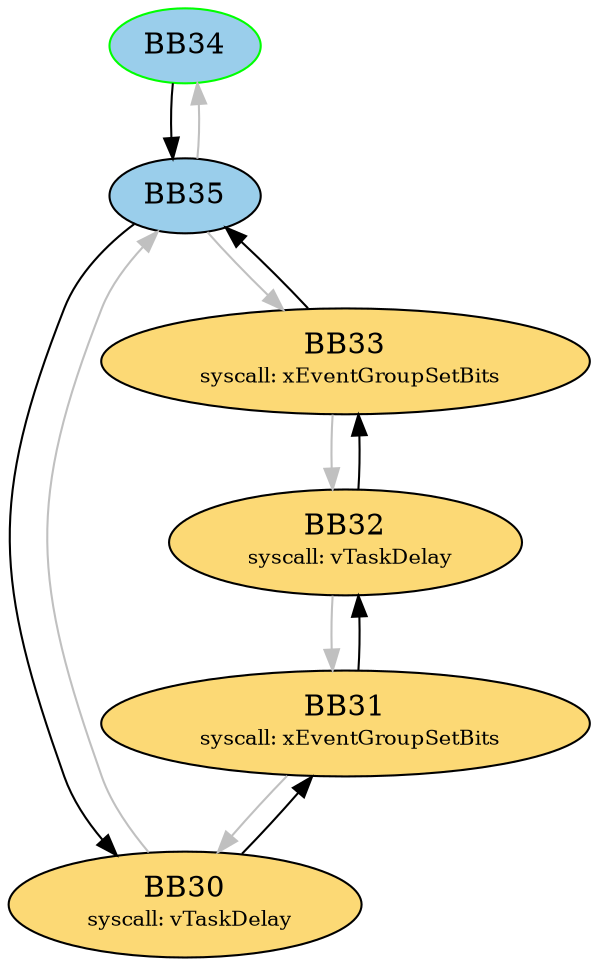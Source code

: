 digraph G {
BB34 -> BB35;
BB34[fillcolor="#9ACEEB" style=filled];
BB35 -> BB30;
BB35[fillcolor="#9ACEEB" style=filled];
BB35 -> BB34[color=grey];
BB35 -> BB33[color=grey];
BB30 -> BB31;
BB30[fillcolor="#FCD975" style=filled label=<BB30<BR /> <FONT POINT-SIZE="10">syscall: vTaskDelay</FONT>>];
BB30 -> BB35[color=grey];
BB31 -> BB32;
BB31[fillcolor="#FCD975" style=filled label=<BB31<BR /> <FONT POINT-SIZE="10">syscall: xEventGroupSetBits</FONT>>];
BB31 -> BB30[color=grey];
BB32 -> BB33;
BB32[fillcolor="#FCD975" style=filled label=<BB32<BR /> <FONT POINT-SIZE="10">syscall: vTaskDelay</FONT>>];
BB32 -> BB31[color=grey];
BB33 -> BB35;
BB33[fillcolor="#FCD975" style=filled label=<BB33<BR /> <FONT POINT-SIZE="10">syscall: xEventGroupSetBits</FONT>>];
BB33 -> BB32[color=grey];
BB34 [color=green style=filled];
}